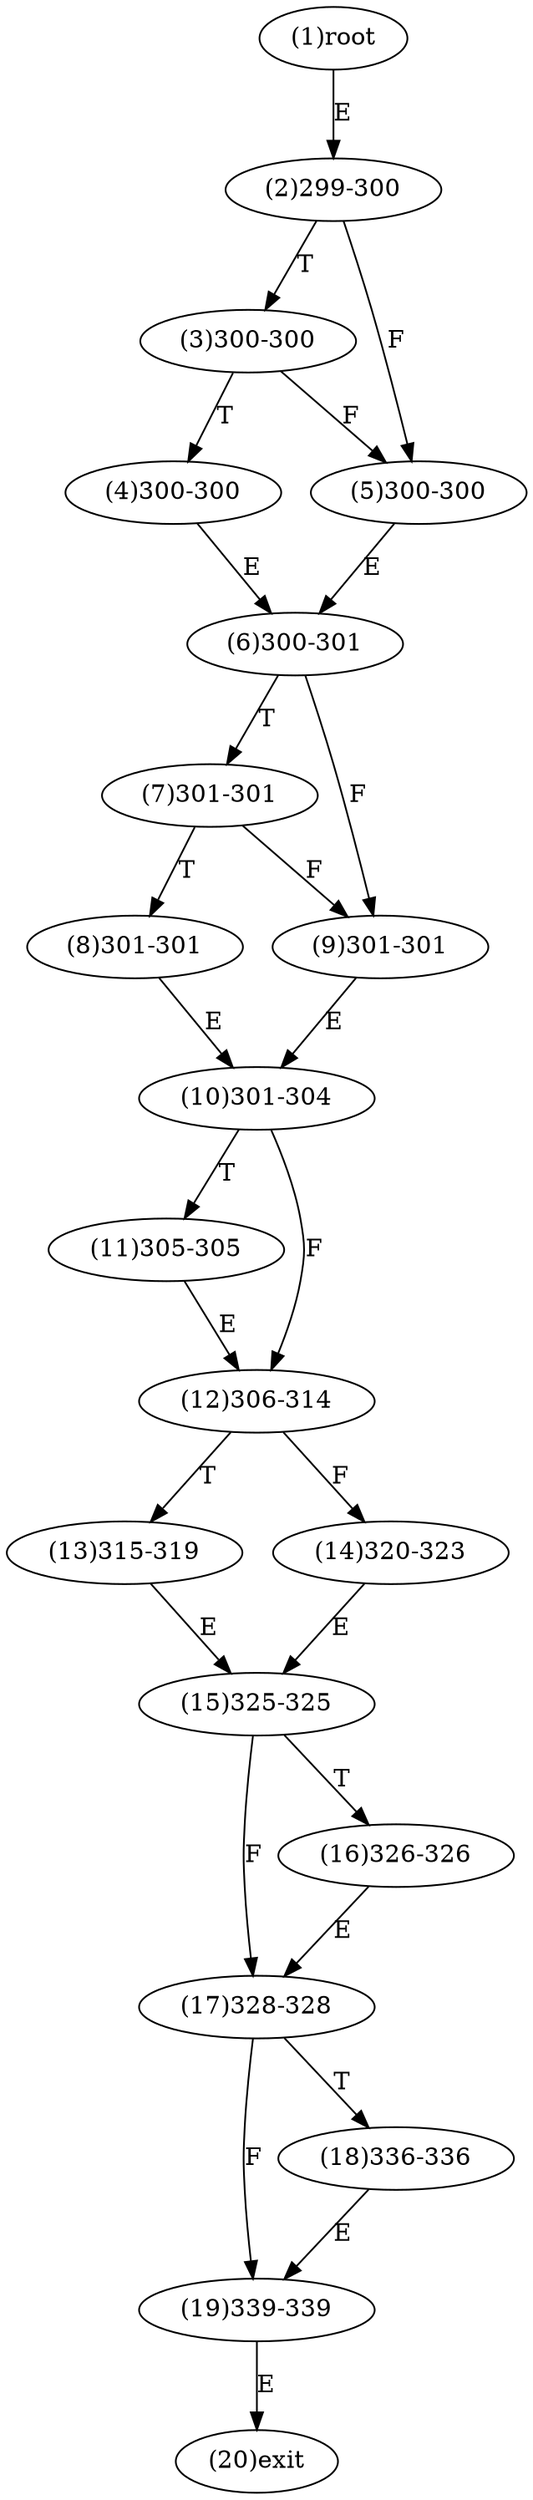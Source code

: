 digraph "" { 
1[ label="(1)root"];
2[ label="(2)299-300"];
3[ label="(3)300-300"];
4[ label="(4)300-300"];
5[ label="(5)300-300"];
6[ label="(6)300-301"];
7[ label="(7)301-301"];
8[ label="(8)301-301"];
9[ label="(9)301-301"];
10[ label="(10)301-304"];
11[ label="(11)305-305"];
12[ label="(12)306-314"];
13[ label="(13)315-319"];
14[ label="(14)320-323"];
15[ label="(15)325-325"];
17[ label="(17)328-328"];
16[ label="(16)326-326"];
19[ label="(19)339-339"];
18[ label="(18)336-336"];
20[ label="(20)exit"];
1->2[ label="E"];
2->5[ label="F"];
2->3[ label="T"];
3->5[ label="F"];
3->4[ label="T"];
4->6[ label="E"];
5->6[ label="E"];
6->9[ label="F"];
6->7[ label="T"];
7->9[ label="F"];
7->8[ label="T"];
8->10[ label="E"];
9->10[ label="E"];
10->12[ label="F"];
10->11[ label="T"];
11->12[ label="E"];
12->14[ label="F"];
12->13[ label="T"];
13->15[ label="E"];
14->15[ label="E"];
15->17[ label="F"];
15->16[ label="T"];
16->17[ label="E"];
17->19[ label="F"];
17->18[ label="T"];
18->19[ label="E"];
19->20[ label="E"];
}